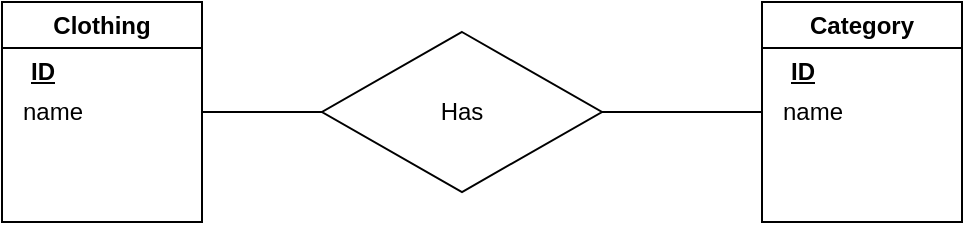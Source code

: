 <mxfile version="21.3.8" type="device">
  <diagram name="Page-1" id="08XfXLkqNHwqpOTfYeyC">
    <mxGraphModel dx="608" dy="425" grid="1" gridSize="10" guides="1" tooltips="1" connect="1" arrows="1" fold="1" page="1" pageScale="1" pageWidth="850" pageHeight="1100" math="0" shadow="0">
      <root>
        <mxCell id="0" />
        <mxCell id="1" parent="0" />
        <mxCell id="GYMmYhAK6eQK2kLWFOtq-1" value="Clothing" style="swimlane;whiteSpace=wrap;html=1;" vertex="1" parent="1">
          <mxGeometry x="90" y="60" width="100" height="110" as="geometry" />
        </mxCell>
        <mxCell id="GYMmYhAK6eQK2kLWFOtq-2" value="&lt;u&gt;&lt;b&gt;ID&lt;/b&gt;&lt;/u&gt;" style="text;html=1;align=center;verticalAlign=middle;resizable=0;points=[];autosize=1;strokeColor=none;fillColor=none;" vertex="1" parent="GYMmYhAK6eQK2kLWFOtq-1">
          <mxGeometry y="20" width="40" height="30" as="geometry" />
        </mxCell>
        <mxCell id="GYMmYhAK6eQK2kLWFOtq-5" value="name" style="text;html=1;align=center;verticalAlign=middle;resizable=0;points=[];autosize=1;strokeColor=none;fillColor=none;" vertex="1" parent="GYMmYhAK6eQK2kLWFOtq-1">
          <mxGeometry y="40" width="50" height="30" as="geometry" />
        </mxCell>
        <mxCell id="GYMmYhAK6eQK2kLWFOtq-15" style="edgeStyle=orthogonalEdgeStyle;rounded=0;orthogonalLoop=1;jettySize=auto;html=1;exitX=0;exitY=0.5;exitDx=0;exitDy=0;entryX=1;entryY=0.5;entryDx=0;entryDy=0;endArrow=none;endFill=0;" edge="1" parent="1" source="GYMmYhAK6eQK2kLWFOtq-7" target="GYMmYhAK6eQK2kLWFOtq-1">
          <mxGeometry relative="1" as="geometry" />
        </mxCell>
        <mxCell id="GYMmYhAK6eQK2kLWFOtq-18" style="edgeStyle=orthogonalEdgeStyle;rounded=0;orthogonalLoop=1;jettySize=auto;html=1;exitX=1;exitY=0.5;exitDx=0;exitDy=0;entryX=0;entryY=0.5;entryDx=0;entryDy=0;endArrow=none;endFill=0;" edge="1" parent="1" source="GYMmYhAK6eQK2kLWFOtq-7" target="GYMmYhAK6eQK2kLWFOtq-9">
          <mxGeometry relative="1" as="geometry" />
        </mxCell>
        <mxCell id="GYMmYhAK6eQK2kLWFOtq-7" value="Has" style="rhombus;whiteSpace=wrap;html=1;" vertex="1" parent="1">
          <mxGeometry x="250" y="75" width="140" height="80" as="geometry" />
        </mxCell>
        <mxCell id="GYMmYhAK6eQK2kLWFOtq-9" value="Category" style="swimlane;whiteSpace=wrap;html=1;" vertex="1" parent="1">
          <mxGeometry x="470" y="60" width="100" height="110" as="geometry" />
        </mxCell>
        <mxCell id="GYMmYhAK6eQK2kLWFOtq-10" value="&lt;u&gt;&lt;b&gt;ID&lt;/b&gt;&lt;/u&gt;" style="text;html=1;align=center;verticalAlign=middle;resizable=0;points=[];autosize=1;strokeColor=none;fillColor=none;" vertex="1" parent="GYMmYhAK6eQK2kLWFOtq-9">
          <mxGeometry y="20" width="40" height="30" as="geometry" />
        </mxCell>
        <mxCell id="GYMmYhAK6eQK2kLWFOtq-11" value="name" style="text;html=1;align=center;verticalAlign=middle;resizable=0;points=[];autosize=1;strokeColor=none;fillColor=none;" vertex="1" parent="GYMmYhAK6eQK2kLWFOtq-9">
          <mxGeometry y="40" width="50" height="30" as="geometry" />
        </mxCell>
      </root>
    </mxGraphModel>
  </diagram>
</mxfile>
